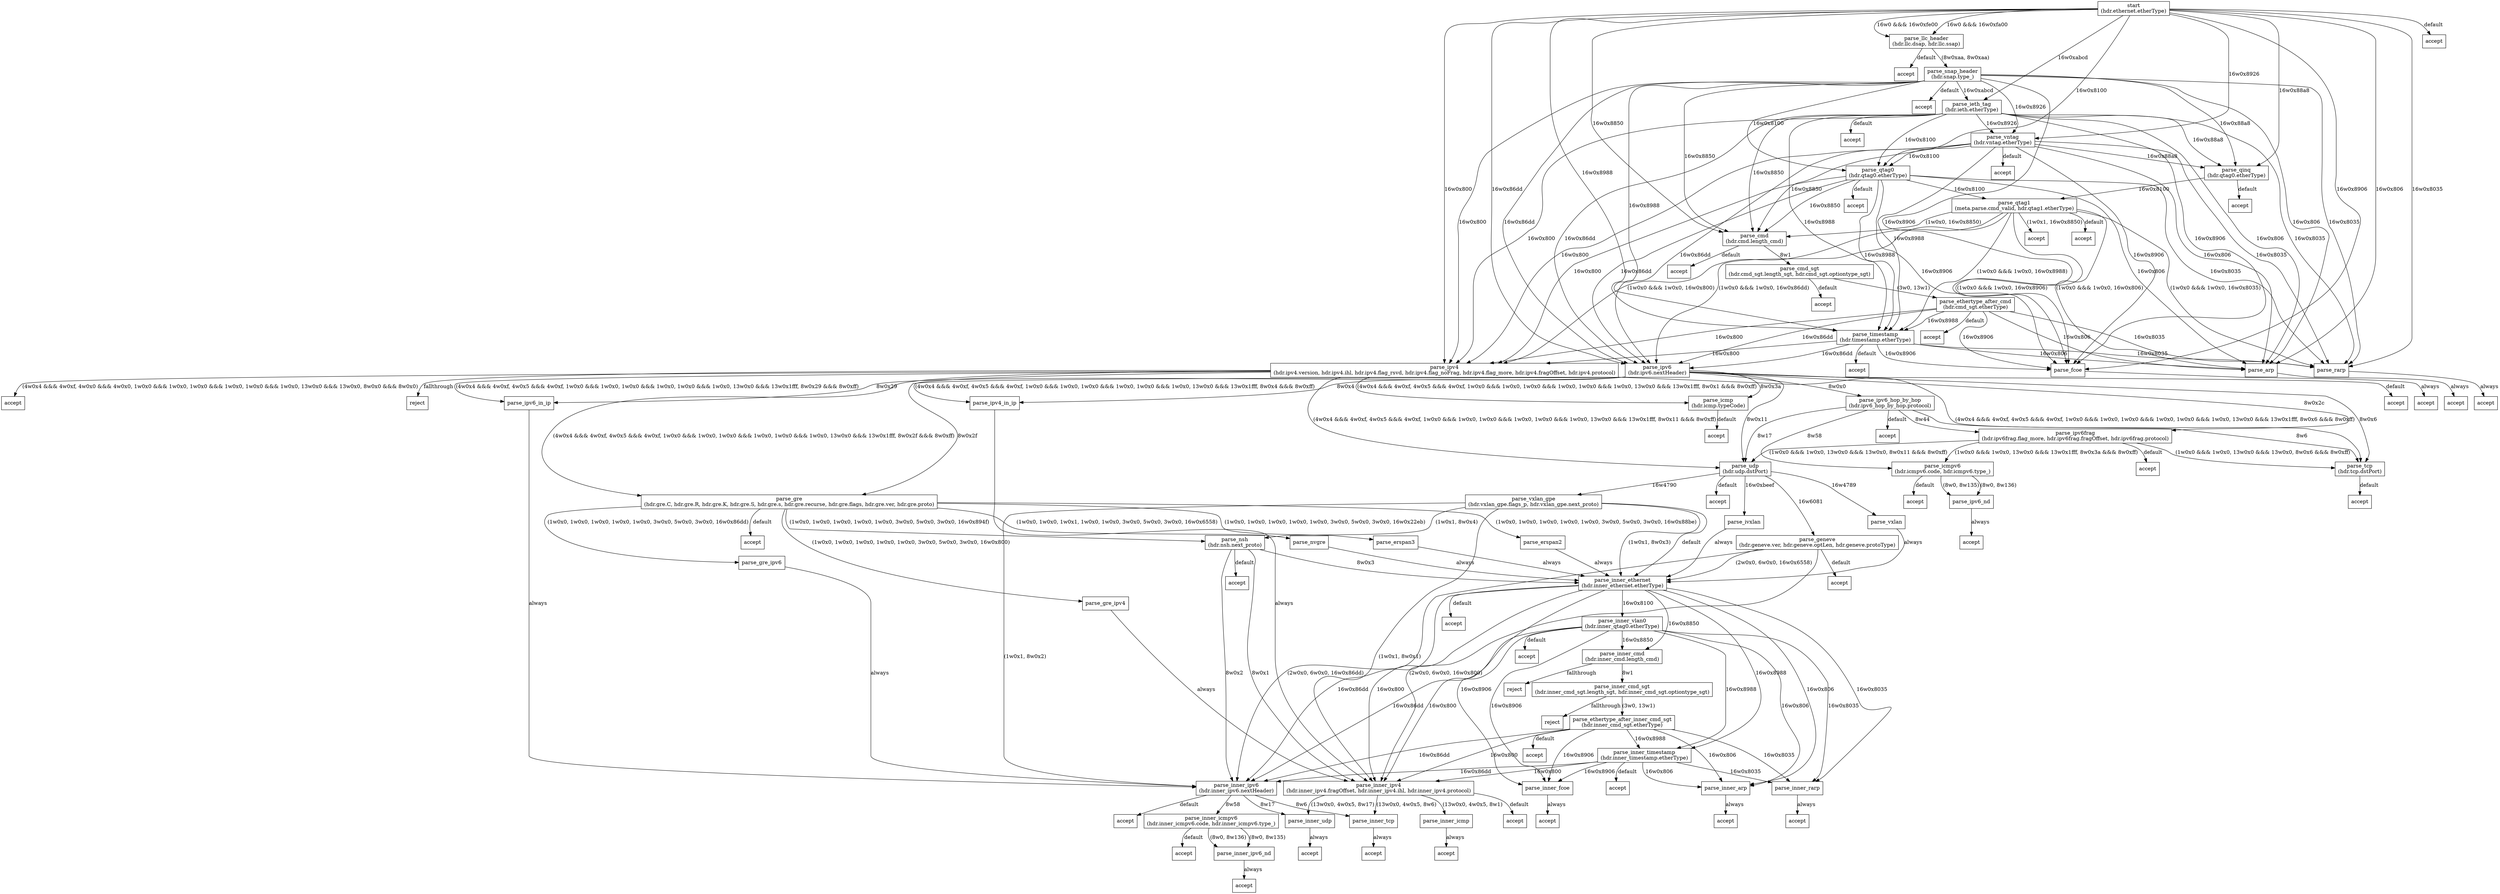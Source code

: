 digraph ParserImpl{
parse_arp [shape=rectangle,label="parse_arp"]
parse_cmd [shape=rectangle,label="parse_cmd
(hdr.cmd.length_cmd)"]
parse_cmd_sgt [shape=rectangle,label="parse_cmd_sgt
(hdr.cmd_sgt.length_sgt, hdr.cmd_sgt.optiontype_sgt)"]
parse_erspan2 [shape=rectangle,label="parse_erspan2"]
parse_erspan3 [shape=rectangle,label="parse_erspan3"]
parse_ethertype_after_cmd [shape=rectangle,label="parse_ethertype_after_cmd
(hdr.cmd_sgt.etherType)"]
parse_ethertype_after_inner_cmd_sgt [shape=rectangle,label="parse_ethertype_after_inner_cmd_sgt
(hdr.inner_cmd_sgt.etherType)"]
parse_fcoe [shape=rectangle,label="parse_fcoe"]
parse_geneve [shape=rectangle,label="parse_geneve
(hdr.geneve.ver, hdr.geneve.optLen, hdr.geneve.protoType)"]
parse_gre [shape=rectangle,label="parse_gre
(hdr.gre.C, hdr.gre.R, hdr.gre.K, hdr.gre.S, hdr.gre.s, hdr.gre.recurse, hdr.gre.flags, hdr.gre.ver, hdr.gre.proto)"]
parse_gre_ipv4 [shape=rectangle,label="parse_gre_ipv4"]
parse_gre_ipv6 [shape=rectangle,label="parse_gre_ipv6"]
parse_icmp [shape=rectangle,label="parse_icmp
(hdr.icmp.typeCode)"]
parse_icmpv6 [shape=rectangle,label="parse_icmpv6
(hdr.icmpv6.code, hdr.icmpv6.type_)"]
parse_ieth_tag [shape=rectangle,label="parse_ieth_tag
(hdr.ieth.etherType)"]
parse_inner_arp [shape=rectangle,label="parse_inner_arp"]
parse_inner_cmd [shape=rectangle,label="parse_inner_cmd
(hdr.inner_cmd.length_cmd)"]
parse_inner_cmd_sgt [shape=rectangle,label="parse_inner_cmd_sgt
(hdr.inner_cmd_sgt.length_sgt, hdr.inner_cmd_sgt.optiontype_sgt)"]
parse_inner_ethernet [shape=rectangle,label="parse_inner_ethernet
(hdr.inner_ethernet.etherType)"]
parse_inner_fcoe [shape=rectangle,label="parse_inner_fcoe"]
parse_inner_icmp [shape=rectangle,label="parse_inner_icmp"]
parse_inner_icmpv6 [shape=rectangle,label="parse_inner_icmpv6
(hdr.inner_icmpv6.code, hdr.inner_icmpv6.type_)"]
parse_inner_ipv4 [shape=rectangle,label="parse_inner_ipv4
(hdr.inner_ipv4.fragOffset, hdr.inner_ipv4.ihl, hdr.inner_ipv4.protocol)"]
parse_inner_ipv6 [shape=rectangle,label="parse_inner_ipv6
(hdr.inner_ipv6.nextHeader)"]
parse_inner_ipv6_nd [shape=rectangle,label="parse_inner_ipv6_nd"]
parse_inner_rarp [shape=rectangle,label="parse_inner_rarp"]
parse_inner_tcp [shape=rectangle,label="parse_inner_tcp"]
parse_inner_timestamp [shape=rectangle,label="parse_inner_timestamp
(hdr.inner_timestamp.etherType)"]
parse_inner_udp [shape=rectangle,label="parse_inner_udp"]
parse_inner_vlan0 [shape=rectangle,label="parse_inner_vlan0
(hdr.inner_qtag0.etherType)"]
parse_ipv4 [shape=rectangle,label="parse_ipv4
(hdr.ipv4.version, hdr.ipv4.ihl, hdr.ipv4.flag_rsvd, hdr.ipv4.flag_noFrag, hdr.ipv4.flag_more, hdr.ipv4.fragOffset, hdr.ipv4.protocol)"]
parse_ipv4_in_ip [shape=rectangle,label="parse_ipv4_in_ip"]
parse_ipv6 [shape=rectangle,label="parse_ipv6
(hdr.ipv6.nextHeader)"]
parse_ipv6_hop_by_hop [shape=rectangle,label="parse_ipv6_hop_by_hop
(hdr.ipv6_hop_by_hop.protocol)"]
parse_ipv6_in_ip [shape=rectangle,label="parse_ipv6_in_ip"]
parse_ipv6_nd [shape=rectangle,label="parse_ipv6_nd"]
parse_ipv6frag [shape=rectangle,label="parse_ipv6frag
(hdr.ipv6frag.flag_more, hdr.ipv6frag.fragOffset, hdr.ipv6frag.protocol)"]
parse_ivxlan [shape=rectangle,label="parse_ivxlan"]
parse_llc_header [shape=rectangle,label="parse_llc_header
(hdr.llc.dsap, hdr.llc.ssap)"]
parse_nsh [shape=rectangle,label="parse_nsh
(hdr.nsh.next_proto)"]
parse_nvgre [shape=rectangle,label="parse_nvgre"]
parse_qinq [shape=rectangle,label="parse_qinq
(hdr.qtag0.etherType)"]
parse_qtag0 [shape=rectangle,label="parse_qtag0
(hdr.qtag0.etherType)"]
parse_qtag1 [shape=rectangle,label="parse_qtag1
(meta.parse.cmd_valid, hdr.qtag1.etherType)"]
parse_rarp [shape=rectangle,label="parse_rarp"]
parse_snap_header [shape=rectangle,label="parse_snap_header
(hdr.snap.type_)"]
parse_tcp [shape=rectangle,label="parse_tcp
(hdr.tcp.dstPort)"]
parse_timestamp [shape=rectangle,label="parse_timestamp
(hdr.timestamp.etherType)"]
parse_udp [shape=rectangle,label="parse_udp
(hdr.udp.dstPort)"]
parse_vntag [shape=rectangle,label="parse_vntag
(hdr.vntag.etherType)"]
parse_vxlan [shape=rectangle,label="parse_vxlan"]
parse_vxlan_gpe [shape=rectangle,label="parse_vxlan_gpe
(hdr.vxlan_gpe.flags_p, hdr.vxlan_gpe.next_proto)"]
start [shape=rectangle,label="start
(hdr.ethernet.etherType)"]
accept01 [shape=rectangle,label="accept"]
accept02 [shape=rectangle,label="accept"]
accept03 [shape=rectangle,label="accept"]
accept04 [shape=rectangle,label="accept"]
accept05 [shape=rectangle,label="accept"]
accept06 [shape=rectangle,label="accept"]
accept07 [shape=rectangle,label="accept"]
accept08 [shape=rectangle,label="accept"]
accept09 [shape=rectangle,label="accept"]
accept10 [shape=rectangle,label="accept"]
accept11 [shape=rectangle,label="accept"]
accept12 [shape=rectangle,label="accept"]
accept13 [shape=rectangle,label="accept"]
accept14 [shape=rectangle,label="accept"]
accept15 [shape=rectangle,label="accept"]
accept16 [shape=rectangle,label="accept"]
accept17 [shape=rectangle,label="accept"]
accept18 [shape=rectangle,label="accept"]
accept19 [shape=rectangle,label="accept"]
accept20 [shape=rectangle,label="accept"]
accept21 [shape=rectangle,label="accept"]
accept22 [shape=rectangle,label="accept"]
accept23 [shape=rectangle,label="accept"]
accept24 [shape=rectangle,label="accept"]
accept25 [shape=rectangle,label="accept"]
accept26 [shape=rectangle,label="accept"]
accept27 [shape=rectangle,label="accept"]
accept28 [shape=rectangle,label="accept"]
accept29 [shape=rectangle,label="accept"]
accept30 [shape=rectangle,label="accept"]
accept31 [shape=rectangle,label="accept"]
accept32 [shape=rectangle,label="accept"]
accept33 [shape=rectangle,label="accept"]
accept34 [shape=rectangle,label="accept"]
accept35 [shape=rectangle,label="accept"]
accept36 [shape=rectangle,label="accept"]
accept37 [shape=rectangle,label="accept"]
accept38 [shape=rectangle,label="accept"]
accept39 [shape=rectangle,label="accept"]
accept40 [shape=rectangle,label="accept"]
accept41 [shape=rectangle,label="accept"]
accept42 [shape=rectangle,label="accept"]
reject01 [shape=rectangle,label="reject"]
reject02 [shape=rectangle,label="reject"]
reject03 [shape=rectangle,label="reject"]
parse_arp -> accept01 [label="always"]
parse_cmd -> parse_cmd_sgt [label="8w1"]
parse_cmd -> accept02 [label="default"]
parse_cmd_sgt -> parse_ethertype_after_cmd [label="(3w0, 13w1)"]
parse_cmd_sgt -> accept03 [label="default"]
parse_erspan2 -> parse_inner_ethernet [label="always"]
parse_erspan3 -> parse_inner_ethernet [label="always"]
parse_ethertype_after_cmd -> parse_timestamp [label="16w0x8988"]
parse_ethertype_after_cmd -> parse_ipv4 [label="16w0x800"]
parse_ethertype_after_cmd -> parse_ipv6 [label="16w0x86dd"]
parse_ethertype_after_cmd -> parse_arp [label="16w0x806"]
parse_ethertype_after_cmd -> parse_rarp [label="16w0x8035"]
parse_ethertype_after_cmd -> parse_fcoe [label="16w0x8906"]
parse_ethertype_after_cmd -> accept04 [label="default"]
parse_ethertype_after_inner_cmd_sgt -> parse_inner_timestamp [label="16w0x8988"]
parse_ethertype_after_inner_cmd_sgt -> parse_inner_ipv4 [label="16w0x800"]
parse_ethertype_after_inner_cmd_sgt -> parse_inner_ipv6 [label="16w0x86dd"]
parse_ethertype_after_inner_cmd_sgt -> parse_inner_arp [label="16w0x806"]
parse_ethertype_after_inner_cmd_sgt -> parse_inner_rarp [label="16w0x8035"]
parse_ethertype_after_inner_cmd_sgt -> parse_inner_fcoe [label="16w0x8906"]
parse_ethertype_after_inner_cmd_sgt -> accept05 [label="default"]
parse_fcoe -> accept06 [label="always"]
parse_geneve -> parse_inner_ethernet [label="(2w0x0, 6w0x0, 16w0x6558)"]
parse_geneve -> parse_inner_ipv4 [label="(2w0x0, 6w0x0, 16w0x800)"]
parse_geneve -> parse_inner_ipv6 [label="(2w0x0, 6w0x0, 16w0x86dd)"]
parse_geneve -> accept07 [label="default"]
parse_gre -> parse_gre_ipv4 [label="(1w0x0, 1w0x0, 1w0x0, 1w0x0, 1w0x0, 3w0x0, 5w0x0, 3w0x0, 16w0x800)"]
parse_gre -> parse_gre_ipv6 [label="(1w0x0, 1w0x0, 1w0x0, 1w0x0, 1w0x0, 3w0x0, 5w0x0, 3w0x0, 16w0x86dd)"]
parse_gre -> parse_nvgre [label="(1w0x0, 1w0x0, 1w0x1, 1w0x0, 1w0x0, 3w0x0, 5w0x0, 3w0x0, 16w0x6558)"]
parse_gre -> parse_erspan2 [label="(1w0x0, 1w0x0, 1w0x0, 1w0x0, 1w0x0, 3w0x0, 5w0x0, 3w0x0, 16w0x88be)"]
parse_gre -> parse_erspan3 [label="(1w0x0, 1w0x0, 1w0x0, 1w0x0, 1w0x0, 3w0x0, 5w0x0, 3w0x0, 16w0x22eb)"]
parse_gre -> parse_nsh [label="(1w0x0, 1w0x0, 1w0x0, 1w0x0, 1w0x0, 3w0x0, 5w0x0, 3w0x0, 16w0x894f)"]
parse_gre -> accept08 [label="default"]
parse_gre_ipv4 -> parse_inner_ipv4 [label="always"]
parse_gre_ipv6 -> parse_inner_ipv6 [label="always"]
parse_icmp -> accept09 [label="default"]
parse_icmpv6 -> parse_ipv6_nd [label="(8w0, 8w135)"]
parse_icmpv6 -> parse_ipv6_nd [label="(8w0, 8w136)"]
parse_icmpv6 -> accept10 [label="default"]
parse_ieth_tag -> parse_vntag [label="16w0x8926"]
parse_ieth_tag -> parse_qtag0 [label="16w0x8100"]
parse_ieth_tag -> parse_qinq [label="16w0x88a8"]
parse_ieth_tag -> parse_cmd [label="16w0x8850"]
parse_ieth_tag -> parse_timestamp [label="16w0x8988"]
parse_ieth_tag -> parse_ipv4 [label="16w0x800"]
parse_ieth_tag -> parse_ipv6 [label="16w0x86dd"]
parse_ieth_tag -> parse_arp [label="16w0x806"]
parse_ieth_tag -> parse_rarp [label="16w0x8035"]
parse_ieth_tag -> parse_fcoe [label="16w0x8906"]
parse_ieth_tag -> accept11 [label="default"]
parse_inner_arp -> accept12 [label="always"]
parse_inner_cmd -> parse_inner_cmd_sgt [label="8w1"]
parse_inner_cmd -> reject01 [label="fallthrough"]
parse_inner_cmd_sgt -> parse_ethertype_after_inner_cmd_sgt [label="(3w0, 13w1)"]
parse_inner_cmd_sgt -> reject02 [label="fallthrough"]
parse_inner_ethernet -> parse_inner_vlan0 [label="16w0x8100"]
parse_inner_ethernet -> parse_inner_cmd [label="16w0x8850"]
parse_inner_ethernet -> parse_inner_timestamp [label="16w0x8988"]
parse_inner_ethernet -> parse_inner_ipv4 [label="16w0x800"]
parse_inner_ethernet -> parse_inner_ipv6 [label="16w0x86dd"]
parse_inner_ethernet -> parse_inner_arp [label="16w0x806"]
parse_inner_ethernet -> parse_inner_rarp [label="16w0x8035"]
parse_inner_ethernet -> parse_inner_fcoe [label="16w0x8906"]
parse_inner_ethernet -> accept13 [label="default"]
parse_inner_fcoe -> accept14 [label="always"]
parse_inner_icmp -> accept15 [label="always"]
parse_inner_icmpv6 -> parse_inner_ipv6_nd [label="(8w0, 8w135)"]
parse_inner_icmpv6 -> parse_inner_ipv6_nd [label="(8w0, 8w136)"]
parse_inner_icmpv6 -> accept16 [label="default"]
parse_inner_ipv4 -> parse_inner_icmp [label="(13w0x0, 4w0x5, 8w1)"]
parse_inner_ipv4 -> parse_inner_tcp [label="(13w0x0, 4w0x5, 8w6)"]
parse_inner_ipv4 -> parse_inner_udp [label="(13w0x0, 4w0x5, 8w17)"]
parse_inner_ipv4 -> accept17 [label="default"]
parse_inner_ipv6 -> parse_inner_icmpv6 [label="8w58"]
parse_inner_ipv6 -> parse_inner_tcp [label="8w6"]
parse_inner_ipv6 -> parse_inner_udp [label="8w17"]
parse_inner_ipv6 -> accept18 [label="default"]
parse_inner_ipv6_nd -> accept19 [label="always"]
parse_inner_rarp -> accept20 [label="always"]
parse_inner_tcp -> accept21 [label="always"]
parse_inner_timestamp -> parse_inner_ipv4 [label="16w0x800"]
parse_inner_timestamp -> parse_inner_ipv6 [label="16w0x86dd"]
parse_inner_timestamp -> parse_inner_arp [label="16w0x806"]
parse_inner_timestamp -> parse_inner_rarp [label="16w0x8035"]
parse_inner_timestamp -> parse_inner_fcoe [label="16w0x8906"]
parse_inner_timestamp -> accept22 [label="default"]
parse_inner_udp -> accept23 [label="always"]
parse_inner_vlan0 -> parse_inner_cmd [label="16w0x8850"]
parse_inner_vlan0 -> parse_inner_timestamp [label="16w0x8988"]
parse_inner_vlan0 -> parse_inner_ipv4 [label="16w0x800"]
parse_inner_vlan0 -> parse_inner_ipv6 [label="16w0x86dd"]
parse_inner_vlan0 -> parse_inner_arp [label="16w0x806"]
parse_inner_vlan0 -> parse_inner_rarp [label="16w0x8035"]
parse_inner_vlan0 -> parse_inner_fcoe [label="16w0x8906"]
parse_inner_vlan0 -> accept24 [label="default"]
parse_ipv4 -> parse_gre [label="(4w0x4 &&& 4w0xf, 4w0x5 &&& 4w0xf, 1w0x0 &&& 1w0x0, 1w0x0 &&& 1w0x0, 1w0x0 &&& 1w0x0, 13w0x0 &&& 13w0x1fff, 8w0x2f &&& 8w0xff)"]
parse_ipv4 -> parse_ipv4_in_ip [label="(4w0x4 &&& 4w0xf, 4w0x5 &&& 4w0xf, 1w0x0 &&& 1w0x0, 1w0x0 &&& 1w0x0, 1w0x0 &&& 1w0x0, 13w0x0 &&& 13w0x1fff, 8w0x4 &&& 8w0xff)"]
parse_ipv4 -> parse_ipv6_in_ip [label="(4w0x4 &&& 4w0xf, 4w0x5 &&& 4w0xf, 1w0x0 &&& 1w0x0, 1w0x0 &&& 1w0x0, 1w0x0 &&& 1w0x0, 13w0x0 &&& 13w0x1fff, 8w0x29 &&& 8w0xff)"]
parse_ipv4 -> parse_udp [label="(4w0x4 &&& 4w0xf, 4w0x5 &&& 4w0xf, 1w0x0 &&& 1w0x0, 1w0x0 &&& 1w0x0, 1w0x0 &&& 1w0x0, 13w0x0 &&& 13w0x1fff, 8w0x11 &&& 8w0xff)"]
parse_ipv4 -> parse_icmp [label="(4w0x4 &&& 4w0xf, 4w0x5 &&& 4w0xf, 1w0x0 &&& 1w0x0, 1w0x0 &&& 1w0x0, 1w0x0 &&& 1w0x0, 13w0x0 &&& 13w0x1fff, 8w0x1 &&& 8w0xff)"]
parse_ipv4 -> parse_tcp [label="(4w0x4 &&& 4w0xf, 4w0x5 &&& 4w0xf, 1w0x0 &&& 1w0x0, 1w0x0 &&& 1w0x0, 1w0x0 &&& 1w0x0, 13w0x0 &&& 13w0x1fff, 8w0x6 &&& 8w0xff)"]
parse_ipv4 -> accept25 [label="(4w0x4 &&& 4w0xf, 4w0x0 &&& 4w0x0, 1w0x0 &&& 1w0x0, 1w0x0 &&& 1w0x0, 1w0x0 &&& 1w0x0, 13w0x0 &&& 13w0x0, 8w0x0 &&& 8w0x0)"]
parse_ipv4 -> reject03 [label="fallthrough"]
parse_ipv4_in_ip -> parse_inner_ipv4 [label="always"]
parse_ipv6 -> parse_tcp [label="8w0x6"]
parse_ipv6 -> parse_udp [label="8w0x11"]
parse_ipv6 -> parse_icmp [label="8w0x3a"]
parse_ipv6 -> parse_gre [label="8w0x2f"]
parse_ipv6 -> parse_ipv4_in_ip [label="8w0x4"]
parse_ipv6 -> parse_ipv6_in_ip [label="8w0x29"]
parse_ipv6 -> parse_ipv6_hop_by_hop [label="8w0x0"]
parse_ipv6 -> parse_ipv6frag [label="8w0x2c"]
parse_ipv6 -> accept26 [label="default"]
parse_ipv6_hop_by_hop -> parse_icmpv6 [label="8w58"]
parse_ipv6_hop_by_hop -> parse_udp [label="8w17"]
parse_ipv6_hop_by_hop -> parse_tcp [label="8w6"]
parse_ipv6_hop_by_hop -> parse_ipv6frag [label="8w44"]
parse_ipv6_hop_by_hop -> accept27 [label="default"]
parse_ipv6_in_ip -> parse_inner_ipv6 [label="always"]
parse_ipv6_nd -> accept28 [label="always"]
parse_ipv6frag -> parse_icmpv6 [label="(1w0x0 &&& 1w0x0, 13w0x0 &&& 13w0x1fff, 8w0x3a &&& 8w0xff)"]
parse_ipv6frag -> parse_udp [label="(1w0x0 &&& 1w0x0, 13w0x0 &&& 13w0x0, 8w0x11 &&& 8w0xff)"]
parse_ipv6frag -> parse_tcp [label="(1w0x0 &&& 1w0x0, 13w0x0 &&& 13w0x0, 8w0x6 &&& 8w0xff)"]
parse_ipv6frag -> accept29 [label="default"]
parse_ivxlan -> parse_inner_ethernet [label="always"]
parse_llc_header -> parse_snap_header [label="(8w0xaa, 8w0xaa)"]
parse_llc_header -> accept30 [label="default"]
parse_nsh -> parse_inner_ipv4 [label="8w0x1"]
parse_nsh -> parse_inner_ipv6 [label="8w0x2"]
parse_nsh -> parse_inner_ethernet [label="8w0x3"]
parse_nsh -> accept31 [label="default"]
parse_nvgre -> parse_inner_ethernet [label="always"]
parse_qinq -> parse_qtag1 [label="16w0x8100"]
parse_qinq -> accept32 [label="default"]
parse_qtag0 -> parse_cmd [label="16w0x8850"]
parse_qtag0 -> parse_qtag1 [label="16w0x8100"]
parse_qtag0 -> parse_timestamp [label="16w0x8988"]
parse_qtag0 -> parse_ipv4 [label="16w0x800"]
parse_qtag0 -> parse_ipv6 [label="16w0x86dd"]
parse_qtag0 -> parse_arp [label="16w0x806"]
parse_qtag0 -> parse_rarp [label="16w0x8035"]
parse_qtag0 -> parse_fcoe [label="16w0x8906"]
parse_qtag0 -> accept33 [label="default"]
parse_qtag1 -> accept34 [label="(1w0x1, 16w0x8850)"]
parse_qtag1 -> parse_cmd [label="(1w0x0, 16w0x8850)"]
parse_qtag1 -> parse_timestamp [label="(1w0x0 &&& 1w0x0, 16w0x8988)"]
parse_qtag1 -> parse_ipv4 [label="(1w0x0 &&& 1w0x0, 16w0x800)"]
parse_qtag1 -> parse_ipv6 [label="(1w0x0 &&& 1w0x0, 16w0x86dd)"]
parse_qtag1 -> parse_arp [label="(1w0x0 &&& 1w0x0, 16w0x806)"]
parse_qtag1 -> parse_rarp [label="(1w0x0 &&& 1w0x0, 16w0x8035)"]
parse_qtag1 -> parse_fcoe [label="(1w0x0 &&& 1w0x0, 16w0x8906)"]
parse_qtag1 -> accept35 [label="default"]
parse_rarp -> accept36 [label="always"]
parse_snap_header -> parse_ieth_tag [label="16w0xabcd"]
parse_snap_header -> parse_vntag [label="16w0x8926"]
parse_snap_header -> parse_qtag0 [label="16w0x8100"]
parse_snap_header -> parse_qinq [label="16w0x88a8"]
parse_snap_header -> parse_cmd [label="16w0x8850"]
parse_snap_header -> parse_timestamp [label="16w0x8988"]
parse_snap_header -> parse_ipv4 [label="16w0x800"]
parse_snap_header -> parse_ipv6 [label="16w0x86dd"]
parse_snap_header -> parse_arp [label="16w0x806"]
parse_snap_header -> parse_rarp [label="16w0x8035"]
parse_snap_header -> parse_fcoe [label="16w0x8906"]
parse_snap_header -> accept37 [label="default"]
parse_tcp -> accept38 [label="default"]
parse_timestamp -> parse_ipv4 [label="16w0x800"]
parse_timestamp -> parse_ipv6 [label="16w0x86dd"]
parse_timestamp -> parse_arp [label="16w0x806"]
parse_timestamp -> parse_rarp [label="16w0x8035"]
parse_timestamp -> parse_fcoe [label="16w0x8906"]
parse_timestamp -> accept39 [label="default"]
parse_udp -> parse_vxlan [label="16w4789"]
parse_udp -> parse_ivxlan [label="16w0xbeef"]
parse_udp -> parse_geneve [label="16w6081"]
parse_udp -> parse_vxlan_gpe [label="16w4790"]
parse_udp -> accept40 [label="default"]
parse_vntag -> parse_qtag0 [label="16w0x8100"]
parse_vntag -> parse_qinq [label="16w0x88a8"]
parse_vntag -> parse_cmd [label="16w0x8850"]
parse_vntag -> parse_timestamp [label="16w0x8988"]
parse_vntag -> parse_ipv4 [label="16w0x800"]
parse_vntag -> parse_ipv6 [label="16w0x86dd"]
parse_vntag -> parse_arp [label="16w0x806"]
parse_vntag -> parse_rarp [label="16w0x8035"]
parse_vntag -> parse_fcoe [label="16w0x8906"]
parse_vntag -> accept41 [label="default"]
parse_vxlan -> parse_inner_ethernet [label="always"]
parse_vxlan_gpe -> parse_inner_ipv4 [label="(1w0x1, 8w0x1)"]
parse_vxlan_gpe -> parse_inner_ipv6 [label="(1w0x1, 8w0x2)"]
parse_vxlan_gpe -> parse_inner_ethernet [label="(1w0x1, 8w0x3)"]
parse_vxlan_gpe -> parse_nsh [label="(1w0x1, 8w0x4)"]
parse_vxlan_gpe -> parse_inner_ethernet [label="default"]
start -> parse_llc_header [label="16w0 &&& 16w0xfe00"]
start -> parse_llc_header [label="16w0 &&& 16w0xfa00"]
start -> parse_ieth_tag [label="16w0xabcd"]
start -> parse_vntag [label="16w0x8926"]
start -> parse_qtag0 [label="16w0x8100"]
start -> parse_qinq [label="16w0x88a8"]
start -> parse_cmd [label="16w0x8850"]
start -> parse_timestamp [label="16w0x8988"]
start -> parse_ipv4 [label="16w0x800"]
start -> parse_ipv6 [label="16w0x86dd"]
start -> parse_arp [label="16w0x806"]
start -> parse_rarp [label="16w0x8035"]
start -> parse_fcoe [label="16w0x8906"]
start -> accept42 [label="default"]
}
